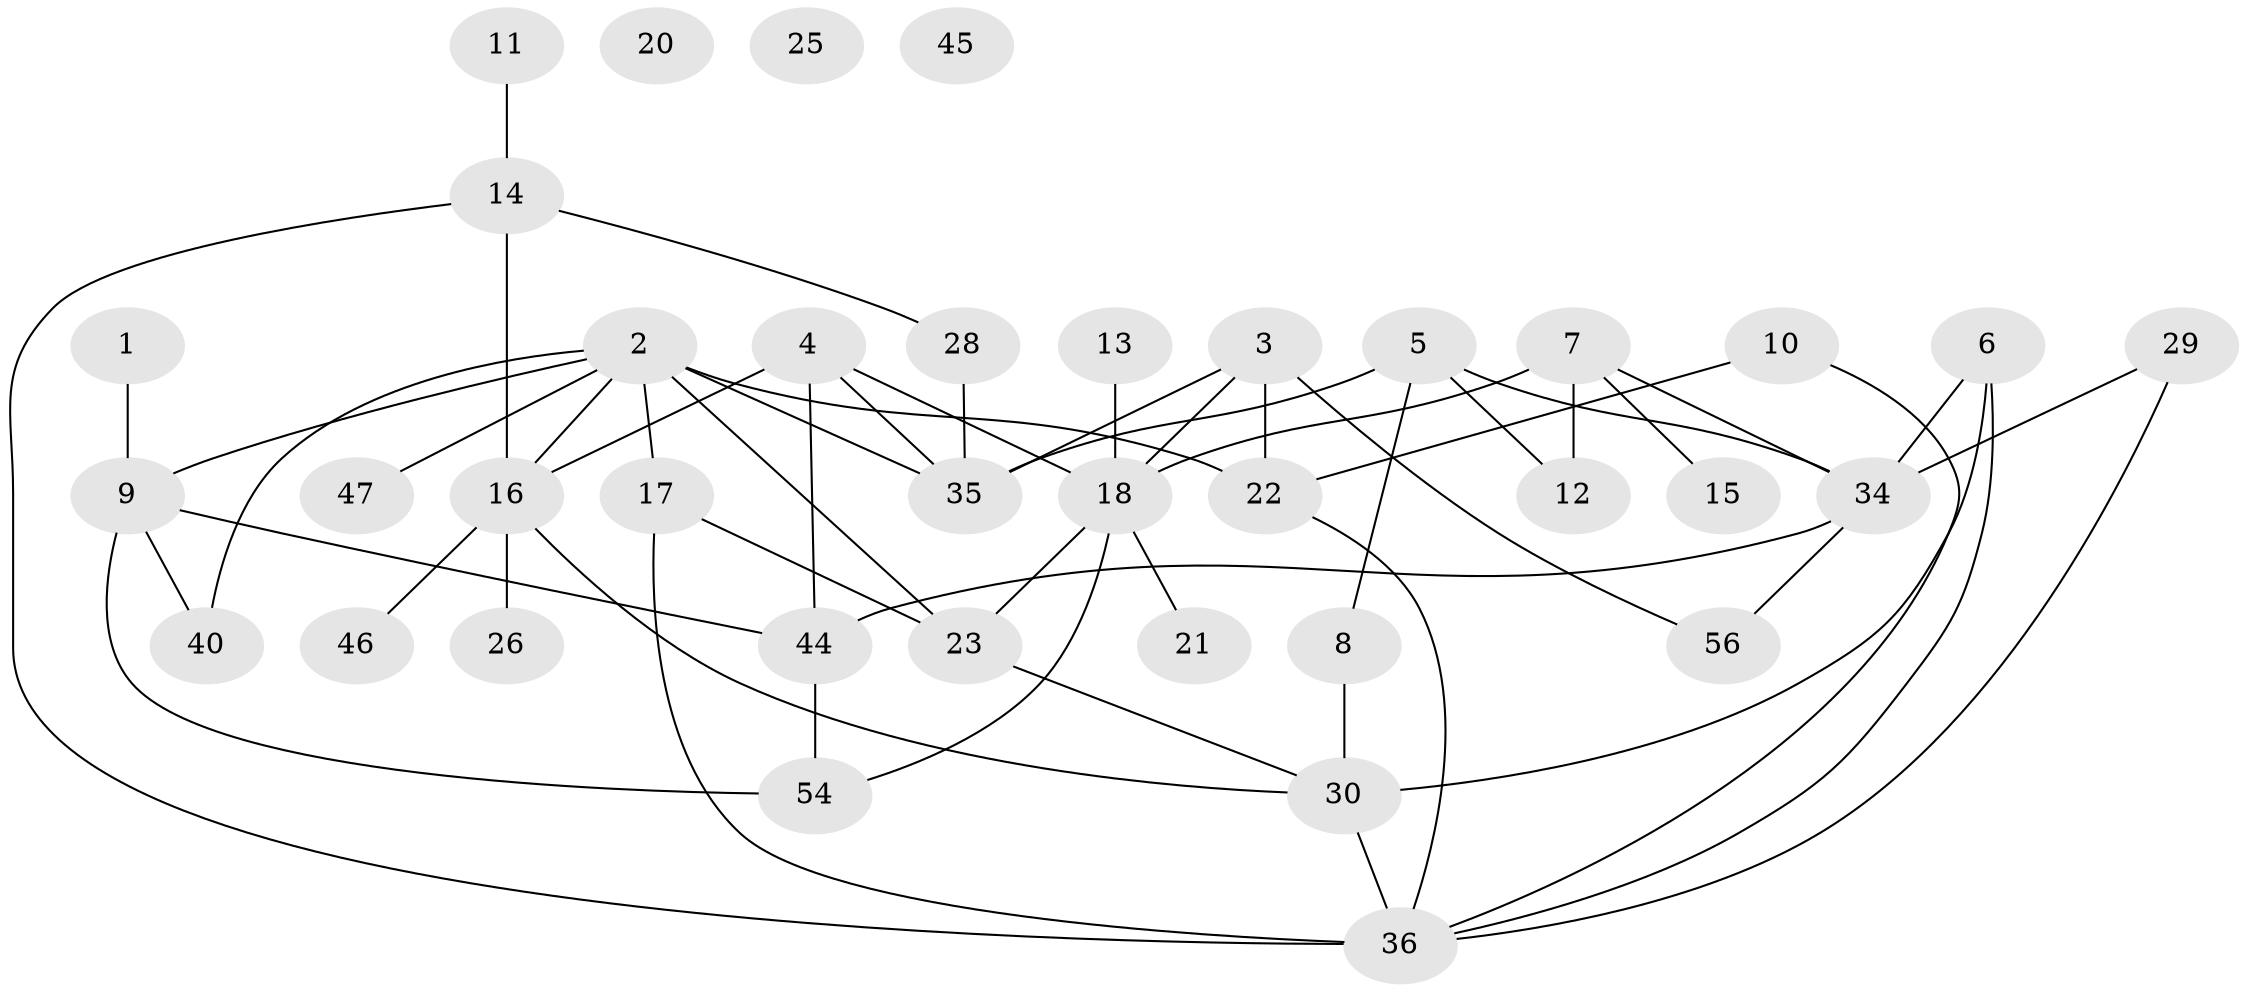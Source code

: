 // Generated by graph-tools (version 1.1) at 2025/23/03/03/25 07:23:29]
// undirected, 37 vertices, 56 edges
graph export_dot {
graph [start="1"]
  node [color=gray90,style=filled];
  1;
  2 [super="+49"];
  3 [super="+24"];
  4;
  5 [super="+33"];
  6;
  7 [super="+27"];
  8;
  9 [super="+32"];
  10;
  11;
  12 [super="+53"];
  13;
  14 [super="+43"];
  15;
  16 [super="+19"];
  17 [super="+51"];
  18 [super="+48"];
  20;
  21;
  22 [super="+39"];
  23 [super="+31"];
  25;
  26;
  28 [super="+37"];
  29;
  30 [super="+41"];
  34 [super="+50"];
  35 [super="+42"];
  36 [super="+38"];
  40 [super="+55"];
  44 [super="+52"];
  45;
  46;
  47;
  54;
  56;
  1 -- 9;
  2 -- 23;
  2 -- 47;
  2 -- 17;
  2 -- 35;
  2 -- 40;
  2 -- 9;
  2 -- 16;
  2 -- 22;
  3 -- 18;
  3 -- 35;
  3 -- 56;
  3 -- 22;
  4 -- 16;
  4 -- 18;
  4 -- 35;
  4 -- 44;
  5 -- 34;
  5 -- 8;
  5 -- 35;
  5 -- 12;
  6 -- 34;
  6 -- 36;
  6 -- 30;
  7 -- 12;
  7 -- 18 [weight=2];
  7 -- 34;
  7 -- 15;
  8 -- 30;
  9 -- 40;
  9 -- 54;
  9 -- 44;
  10 -- 36;
  10 -- 22;
  11 -- 14;
  13 -- 18;
  14 -- 16;
  14 -- 28;
  14 -- 36;
  16 -- 46;
  16 -- 26;
  16 -- 30;
  17 -- 23;
  17 -- 36 [weight=2];
  18 -- 21;
  18 -- 54;
  18 -- 23;
  22 -- 36;
  23 -- 30;
  28 -- 35;
  29 -- 36;
  29 -- 34;
  30 -- 36;
  34 -- 56;
  34 -- 44;
  44 -- 54;
}
